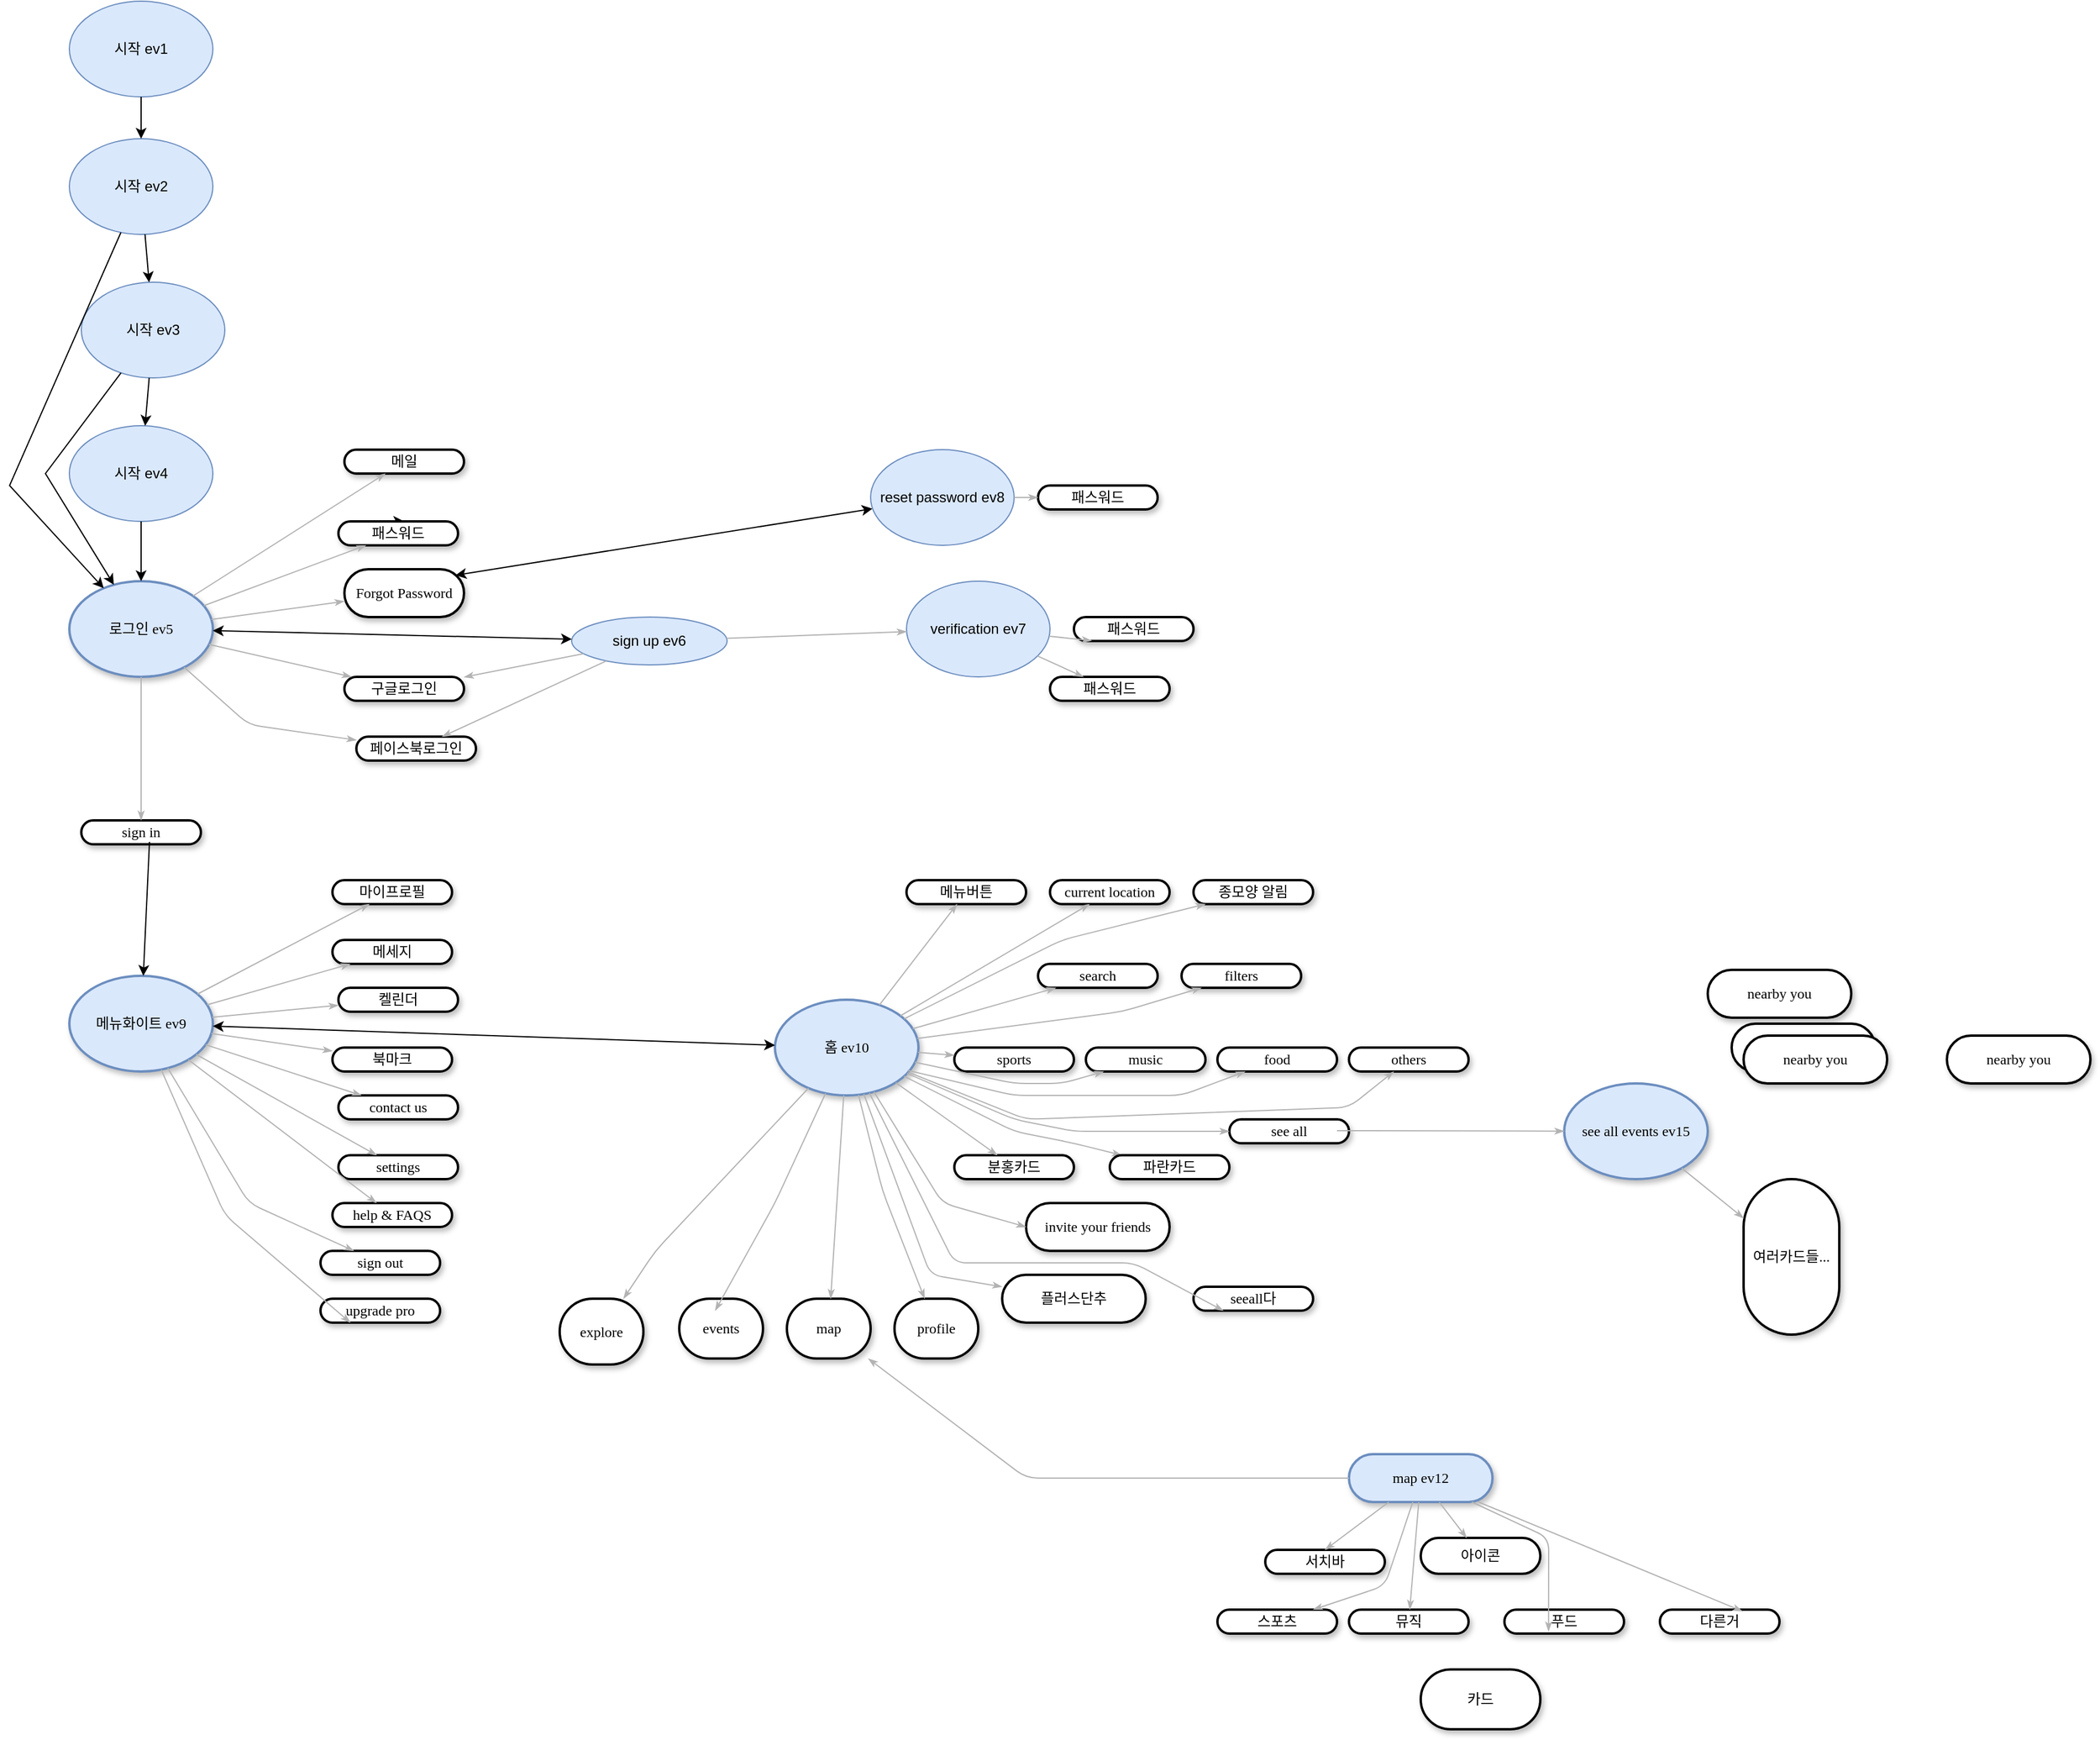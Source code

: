 <mxfile version="24.7.2" type="github">
  <diagram name="Page-1" id="ad52d381-51e7-2e0d-a935-2d0ddd2fd229">
    <mxGraphModel dx="1501" dy="1685" grid="1" gridSize="10" guides="1" tooltips="1" connect="1" arrows="1" fold="1" page="1" pageScale="1" pageWidth="1100" pageHeight="850" background="none" math="0" shadow="0">
      <root>
        <mxCell id="0" />
        <mxCell id="1" parent="0" />
        <mxCell id="2c924340bb9dbf6c-1" value="메일" style="whiteSpace=wrap;html=1;rounded=1;shadow=1;comic=0;labelBackgroundColor=none;strokeWidth=2;fontFamily=Verdana;fontSize=12;align=center;arcSize=50;" parent="1" vertex="1">
          <mxGeometry x="390" y="-50" width="100" height="20" as="geometry" />
        </mxCell>
        <mxCell id="2c924340bb9dbf6c-2" value="로그인 ev5" style="ellipse;whiteSpace=wrap;html=1;rounded=1;shadow=1;comic=0;labelBackgroundColor=none;strokeWidth=2;fontFamily=Verdana;fontSize=12;align=center;fillColor=#dae8fc;strokeColor=#6c8ebf;" parent="1" vertex="1">
          <mxGeometry x="160" y="60" width="120" height="80" as="geometry" />
        </mxCell>
        <mxCell id="2c924340bb9dbf6c-3" value="메뉴화이트 ev9" style="ellipse;whiteSpace=wrap;html=1;rounded=1;shadow=1;comic=0;labelBackgroundColor=none;strokeWidth=2;fontFamily=Verdana;fontSize=12;align=center;fillColor=#dae8fc;strokeColor=#6c8ebf;" parent="1" vertex="1">
          <mxGeometry x="160" y="390" width="120" height="80" as="geometry" />
        </mxCell>
        <mxCell id="bBWAhA0NGzCzhR4YBMDQ-78" style="edgeStyle=orthogonalEdgeStyle;rounded=0;orthogonalLoop=1;jettySize=auto;html=1;exitX=0.5;exitY=0;exitDx=0;exitDy=0;" parent="1" source="2c924340bb9dbf6c-8" edge="1">
          <mxGeometry relative="1" as="geometry">
            <mxPoint x="440" y="10" as="targetPoint" />
          </mxGeometry>
        </mxCell>
        <mxCell id="2c924340bb9dbf6c-8" value="패스워드" style="whiteSpace=wrap;html=1;rounded=1;shadow=1;comic=0;labelBackgroundColor=none;strokeWidth=2;fontFamily=Verdana;fontSize=12;align=center;arcSize=50;" parent="1" vertex="1">
          <mxGeometry x="385" y="10" width="100" height="20" as="geometry" />
        </mxCell>
        <mxCell id="2c924340bb9dbf6c-10" value="구글로그인" style="whiteSpace=wrap;html=1;rounded=1;shadow=1;comic=0;labelBackgroundColor=none;strokeWidth=2;fontFamily=Verdana;fontSize=12;align=center;arcSize=50;" parent="1" vertex="1">
          <mxGeometry x="390" y="140" width="100" height="20" as="geometry" />
        </mxCell>
        <mxCell id="2c924340bb9dbf6c-11" value="마이프로필" style="whiteSpace=wrap;html=1;rounded=1;shadow=1;comic=0;labelBackgroundColor=none;strokeWidth=2;fontFamily=Verdana;fontSize=12;align=center;arcSize=50;" parent="1" vertex="1">
          <mxGeometry x="380" y="310" width="100" height="20" as="geometry" />
        </mxCell>
        <mxCell id="2c924340bb9dbf6c-14" value="메세지" style="whiteSpace=wrap;html=1;rounded=1;shadow=1;comic=0;labelBackgroundColor=none;strokeWidth=2;fontFamily=Verdana;fontSize=12;align=center;arcSize=50;" parent="1" vertex="1">
          <mxGeometry x="380" y="360" width="100" height="20" as="geometry" />
        </mxCell>
        <mxCell id="2c924340bb9dbf6c-15" value="켈린더" style="whiteSpace=wrap;html=1;rounded=1;shadow=1;comic=0;labelBackgroundColor=none;strokeWidth=2;fontFamily=Verdana;fontSize=12;align=center;arcSize=50;" parent="1" vertex="1">
          <mxGeometry x="385" y="400" width="100" height="20" as="geometry" />
        </mxCell>
        <mxCell id="2c924340bb9dbf6c-16" value="북마크" style="whiteSpace=wrap;html=1;rounded=1;shadow=1;comic=0;labelBackgroundColor=none;strokeWidth=2;fontFamily=Verdana;fontSize=12;align=center;arcSize=50;" parent="1" vertex="1">
          <mxGeometry x="380" y="450" width="100" height="20" as="geometry" />
        </mxCell>
        <mxCell id="2c924340bb9dbf6c-17" value="contact us" style="whiteSpace=wrap;html=1;rounded=1;shadow=1;comic=0;labelBackgroundColor=none;strokeWidth=2;fontFamily=Verdana;fontSize=12;align=center;arcSize=50;" parent="1" vertex="1">
          <mxGeometry x="385" y="490" width="100" height="20" as="geometry" />
        </mxCell>
        <mxCell id="2c924340bb9dbf6c-18" value="settings" style="whiteSpace=wrap;html=1;rounded=1;shadow=1;comic=0;labelBackgroundColor=none;strokeWidth=2;fontFamily=Verdana;fontSize=12;align=center;arcSize=50;" parent="1" vertex="1">
          <mxGeometry x="385" y="540" width="100" height="20" as="geometry" />
        </mxCell>
        <mxCell id="2c924340bb9dbf6c-19" value="help &amp;amp; FAQS" style="whiteSpace=wrap;html=1;rounded=1;shadow=1;comic=0;labelBackgroundColor=none;strokeWidth=2;fontFamily=Verdana;fontSize=12;align=center;arcSize=50;" parent="1" vertex="1">
          <mxGeometry x="380" y="580" width="100" height="20" as="geometry" />
        </mxCell>
        <mxCell id="2c924340bb9dbf6c-27" value="" style="edgeStyle=none;rounded=1;html=1;labelBackgroundColor=none;startArrow=none;startFill=0;startSize=5;endArrow=classicThin;endFill=1;endSize=5;jettySize=auto;orthogonalLoop=1;strokeColor=#B3B3B3;strokeWidth=1;fontFamily=Verdana;fontSize=12" parent="1" source="2c924340bb9dbf6c-2" target="2c924340bb9dbf6c-10" edge="1">
          <mxGeometry relative="1" as="geometry" />
        </mxCell>
        <mxCell id="2c924340bb9dbf6c-28" value="" style="edgeStyle=none;rounded=1;html=1;labelBackgroundColor=none;startArrow=none;startFill=0;startSize=5;endArrow=classicThin;endFill=1;endSize=5;jettySize=auto;orthogonalLoop=1;strokeColor=#B3B3B3;strokeWidth=1;fontFamily=Verdana;fontSize=12" parent="1" source="2c924340bb9dbf6c-2" target="2c924340bb9dbf6c-1" edge="1">
          <mxGeometry relative="1" as="geometry" />
        </mxCell>
        <mxCell id="2c924340bb9dbf6c-29" value="" style="edgeStyle=none;rounded=1;html=1;labelBackgroundColor=none;startArrow=none;startFill=0;startSize=5;endArrow=classicThin;endFill=1;endSize=5;jettySize=auto;orthogonalLoop=1;strokeColor=#B3B3B3;strokeWidth=1;fontFamily=Verdana;fontSize=12" parent="1" source="2c924340bb9dbf6c-2" target="2c924340bb9dbf6c-8" edge="1">
          <mxGeometry relative="1" as="geometry" />
        </mxCell>
        <mxCell id="2c924340bb9dbf6c-40" value="" style="edgeStyle=none;rounded=1;html=1;labelBackgroundColor=none;startArrow=none;startFill=0;startSize=5;endArrow=classicThin;endFill=1;endSize=5;jettySize=auto;orthogonalLoop=1;strokeColor=#B3B3B3;strokeWidth=1;fontFamily=Verdana;fontSize=12" parent="1" source="2c924340bb9dbf6c-3" target="2c924340bb9dbf6c-19" edge="1">
          <mxGeometry relative="1" as="geometry" />
        </mxCell>
        <mxCell id="2c924340bb9dbf6c-41" value="" style="edgeStyle=none;rounded=1;html=1;labelBackgroundColor=none;startArrow=none;startFill=0;startSize=5;endArrow=classicThin;endFill=1;endSize=5;jettySize=auto;orthogonalLoop=1;strokeColor=#B3B3B3;strokeWidth=1;fontFamily=Verdana;fontSize=12" parent="1" source="2c924340bb9dbf6c-3" target="2c924340bb9dbf6c-18" edge="1">
          <mxGeometry relative="1" as="geometry" />
        </mxCell>
        <mxCell id="2c924340bb9dbf6c-42" value="" style="edgeStyle=none;rounded=1;html=1;labelBackgroundColor=none;startArrow=none;startFill=0;startSize=5;endArrow=classicThin;endFill=1;endSize=5;jettySize=auto;orthogonalLoop=1;strokeColor=#B3B3B3;strokeWidth=1;fontFamily=Verdana;fontSize=12" parent="1" source="2c924340bb9dbf6c-3" target="2c924340bb9dbf6c-17" edge="1">
          <mxGeometry relative="1" as="geometry" />
        </mxCell>
        <mxCell id="2c924340bb9dbf6c-43" value="" style="edgeStyle=none;rounded=1;html=1;labelBackgroundColor=none;startArrow=none;startFill=0;startSize=5;endArrow=classicThin;endFill=1;endSize=5;jettySize=auto;orthogonalLoop=1;strokeColor=#B3B3B3;strokeWidth=1;fontFamily=Verdana;fontSize=12" parent="1" source="2c924340bb9dbf6c-3" target="2c924340bb9dbf6c-16" edge="1">
          <mxGeometry relative="1" as="geometry" />
        </mxCell>
        <mxCell id="2c924340bb9dbf6c-44" value="" style="edgeStyle=none;rounded=1;html=1;labelBackgroundColor=none;startArrow=none;startFill=0;startSize=5;endArrow=classicThin;endFill=1;endSize=5;jettySize=auto;orthogonalLoop=1;strokeColor=#B3B3B3;strokeWidth=1;fontFamily=Verdana;fontSize=12" parent="1" source="2c924340bb9dbf6c-3" target="2c924340bb9dbf6c-15" edge="1">
          <mxGeometry relative="1" as="geometry" />
        </mxCell>
        <mxCell id="2c924340bb9dbf6c-45" value="" style="edgeStyle=none;rounded=1;html=1;labelBackgroundColor=none;startArrow=none;startFill=0;startSize=5;endArrow=classicThin;endFill=1;endSize=5;jettySize=auto;orthogonalLoop=1;strokeColor=#B3B3B3;strokeWidth=1;fontFamily=Verdana;fontSize=12" parent="1" source="2c924340bb9dbf6c-3" target="2c924340bb9dbf6c-14" edge="1">
          <mxGeometry relative="1" as="geometry" />
        </mxCell>
        <mxCell id="2c924340bb9dbf6c-46" value="" style="edgeStyle=none;rounded=1;html=1;labelBackgroundColor=none;startArrow=none;startFill=0;startSize=5;endArrow=classicThin;endFill=1;endSize=5;jettySize=auto;orthogonalLoop=1;strokeColor=#B3B3B3;strokeWidth=1;fontFamily=Verdana;fontSize=12" parent="1" source="2c924340bb9dbf6c-3" target="2c924340bb9dbf6c-11" edge="1">
          <mxGeometry x="-0.002" relative="1" as="geometry">
            <mxPoint as="offset" />
          </mxGeometry>
        </mxCell>
        <mxCell id="2c924340bb9dbf6c-55" value="sign in" style="whiteSpace=wrap;html=1;rounded=1;shadow=1;comic=0;labelBackgroundColor=none;strokeWidth=2;fontFamily=Verdana;fontSize=12;align=center;arcSize=50;" parent="1" vertex="1">
          <mxGeometry x="170" y="260" width="100" height="20" as="geometry" />
        </mxCell>
        <mxCell id="2c924340bb9dbf6c-56" value="Forgot Password" style="whiteSpace=wrap;html=1;rounded=1;shadow=1;comic=0;labelBackgroundColor=none;strokeWidth=2;fontFamily=Verdana;fontSize=12;align=center;arcSize=50;" parent="1" vertex="1">
          <mxGeometry x="390" y="50" width="100" height="40" as="geometry" />
        </mxCell>
        <mxCell id="2c924340bb9dbf6c-61" value="" style="edgeStyle=none;rounded=1;html=1;labelBackgroundColor=none;startArrow=none;startFill=0;startSize=5;endArrow=classicThin;endFill=1;endSize=5;jettySize=auto;orthogonalLoop=1;strokeColor=#B3B3B3;strokeWidth=1;fontFamily=Verdana;fontSize=12" parent="1" source="2c924340bb9dbf6c-2" target="2c924340bb9dbf6c-55" edge="1">
          <mxGeometry relative="1" as="geometry" />
        </mxCell>
        <mxCell id="2c924340bb9dbf6c-62" value="" style="edgeStyle=none;rounded=1;html=1;labelBackgroundColor=none;startArrow=none;startFill=0;startSize=5;endArrow=classicThin;endFill=1;endSize=5;jettySize=auto;orthogonalLoop=1;strokeColor=#B3B3B3;strokeWidth=1;fontFamily=Verdana;fontSize=12" parent="1" source="2c924340bb9dbf6c-2" target="2c924340bb9dbf6c-56" edge="1">
          <mxGeometry relative="1" as="geometry" />
        </mxCell>
        <mxCell id="bBWAhA0NGzCzhR4YBMDQ-1" value="시작 ev4" style="ellipse;whiteSpace=wrap;html=1;fillColor=#dae8fc;strokeColor=#6c8ebf;" parent="1" vertex="1">
          <mxGeometry x="160" y="-70" width="120" height="80" as="geometry" />
        </mxCell>
        <mxCell id="bBWAhA0NGzCzhR4YBMDQ-8" value="시작 ev3" style="ellipse;whiteSpace=wrap;html=1;fillColor=#dae8fc;strokeColor=#6c8ebf;" parent="1" vertex="1">
          <mxGeometry x="170" y="-190" width="120" height="80" as="geometry" />
        </mxCell>
        <mxCell id="bBWAhA0NGzCzhR4YBMDQ-12" value="시작 ev2" style="ellipse;whiteSpace=wrap;html=1;fillColor=#dae8fc;strokeColor=#6c8ebf;" parent="1" vertex="1">
          <mxGeometry x="160" y="-310" width="120" height="80" as="geometry" />
        </mxCell>
        <mxCell id="bBWAhA0NGzCzhR4YBMDQ-13" value="시작 ev1" style="ellipse;whiteSpace=wrap;html=1;fillColor=#dae8fc;strokeColor=#6c8ebf;" parent="1" vertex="1">
          <mxGeometry x="160" y="-425" width="120" height="80" as="geometry" />
        </mxCell>
        <mxCell id="bBWAhA0NGzCzhR4YBMDQ-14" value="" style="endArrow=classic;html=1;rounded=0;" parent="1" source="bBWAhA0NGzCzhR4YBMDQ-13" target="bBWAhA0NGzCzhR4YBMDQ-12" edge="1">
          <mxGeometry width="50" height="50" relative="1" as="geometry">
            <mxPoint x="240" y="-450" as="sourcePoint" />
            <mxPoint x="250" y="-370" as="targetPoint" />
            <Array as="points" />
          </mxGeometry>
        </mxCell>
        <mxCell id="bBWAhA0NGzCzhR4YBMDQ-19" value="" style="endArrow=classic;html=1;rounded=0;" parent="1" source="bBWAhA0NGzCzhR4YBMDQ-12" target="bBWAhA0NGzCzhR4YBMDQ-8" edge="1">
          <mxGeometry width="50" height="50" relative="1" as="geometry">
            <mxPoint x="270" y="-350" as="sourcePoint" />
            <mxPoint x="280" y="-280" as="targetPoint" />
          </mxGeometry>
        </mxCell>
        <mxCell id="bBWAhA0NGzCzhR4YBMDQ-21" value="" style="endArrow=classic;html=1;rounded=0;" parent="1" source="bBWAhA0NGzCzhR4YBMDQ-8" target="bBWAhA0NGzCzhR4YBMDQ-1" edge="1">
          <mxGeometry width="50" height="50" relative="1" as="geometry">
            <mxPoint x="290" y="-240" as="sourcePoint" />
            <mxPoint x="280" y="-170" as="targetPoint" />
          </mxGeometry>
        </mxCell>
        <mxCell id="bBWAhA0NGzCzhR4YBMDQ-22" value="" style="endArrow=classic;html=1;rounded=0;" parent="1" source="bBWAhA0NGzCzhR4YBMDQ-1" target="2c924340bb9dbf6c-2" edge="1">
          <mxGeometry width="50" height="50" relative="1" as="geometry">
            <mxPoint x="270" y="-20" as="sourcePoint" />
            <mxPoint x="300" y="40" as="targetPoint" />
          </mxGeometry>
        </mxCell>
        <mxCell id="bBWAhA0NGzCzhR4YBMDQ-25" value="" style="endArrow=classic;html=1;rounded=0;" parent="1" source="bBWAhA0NGzCzhR4YBMDQ-8" target="2c924340bb9dbf6c-2" edge="1">
          <mxGeometry width="50" height="50" relative="1" as="geometry">
            <mxPoint x="205" y="-140" as="sourcePoint" />
            <mxPoint x="215" y="-90" as="targetPoint" />
            <Array as="points">
              <mxPoint x="140" y="-30" />
            </Array>
          </mxGeometry>
        </mxCell>
        <mxCell id="bBWAhA0NGzCzhR4YBMDQ-26" value="" style="endArrow=classic;html=1;rounded=0;" parent="1" source="bBWAhA0NGzCzhR4YBMDQ-12" target="2c924340bb9dbf6c-2" edge="1">
          <mxGeometry width="50" height="50" relative="1" as="geometry">
            <mxPoint x="190" y="-240" as="sourcePoint" />
            <mxPoint x="210" y="-150" as="targetPoint" />
            <Array as="points">
              <mxPoint x="110" y="-20" />
            </Array>
          </mxGeometry>
        </mxCell>
        <mxCell id="bBWAhA0NGzCzhR4YBMDQ-35" value="sign up ev6" style="ellipse;whiteSpace=wrap;html=1;fillColor=#dae8fc;strokeColor=#6c8ebf;" parent="1" vertex="1">
          <mxGeometry x="580" y="90" width="130" height="40" as="geometry" />
        </mxCell>
        <mxCell id="bBWAhA0NGzCzhR4YBMDQ-42" value="페이스북로그인" style="whiteSpace=wrap;html=1;rounded=1;shadow=1;comic=0;labelBackgroundColor=none;strokeWidth=2;fontFamily=Verdana;fontSize=12;align=center;arcSize=50;" parent="1" vertex="1">
          <mxGeometry x="400" y="190" width="100" height="20" as="geometry" />
        </mxCell>
        <mxCell id="bBWAhA0NGzCzhR4YBMDQ-48" value="" style="edgeStyle=none;rounded=1;html=1;labelBackgroundColor=none;startArrow=none;startFill=0;startSize=5;endArrow=classicThin;endFill=1;endSize=5;jettySize=auto;orthogonalLoop=1;strokeColor=#B3B3B3;strokeWidth=1;fontFamily=Verdana;fontSize=12" parent="1" source="2c924340bb9dbf6c-2" target="bBWAhA0NGzCzhR4YBMDQ-42" edge="1">
          <mxGeometry relative="1" as="geometry">
            <mxPoint x="240" y="170" as="sourcePoint" />
            <mxPoint x="318" y="230" as="targetPoint" />
            <Array as="points">
              <mxPoint x="310" y="180" />
            </Array>
          </mxGeometry>
        </mxCell>
        <mxCell id="bBWAhA0NGzCzhR4YBMDQ-53" value="" style="edgeStyle=none;rounded=1;html=1;labelBackgroundColor=none;startArrow=none;startFill=0;startSize=5;endArrow=classicThin;endFill=1;endSize=5;jettySize=auto;orthogonalLoop=1;strokeColor=#B3B3B3;strokeWidth=1;fontFamily=Verdana;fontSize=12" parent="1" source="bBWAhA0NGzCzhR4YBMDQ-35" target="bBWAhA0NGzCzhR4YBMDQ-42" edge="1">
          <mxGeometry relative="1" as="geometry">
            <mxPoint x="680" y="250" as="sourcePoint" />
            <mxPoint x="843" y="139" as="targetPoint" />
          </mxGeometry>
        </mxCell>
        <mxCell id="bBWAhA0NGzCzhR4YBMDQ-54" value="" style="edgeStyle=none;rounded=1;html=1;labelBackgroundColor=none;startArrow=none;startFill=0;startSize=5;endArrow=classicThin;endFill=1;endSize=5;jettySize=auto;orthogonalLoop=1;strokeColor=#B3B3B3;strokeWidth=1;fontFamily=Verdana;fontSize=12" parent="1" source="bBWAhA0NGzCzhR4YBMDQ-35" target="2c924340bb9dbf6c-10" edge="1">
          <mxGeometry relative="1" as="geometry">
            <mxPoint x="550" y="251" as="sourcePoint" />
            <mxPoint x="713" y="140" as="targetPoint" />
          </mxGeometry>
        </mxCell>
        <mxCell id="bBWAhA0NGzCzhR4YBMDQ-55" value="" style="endArrow=classic;startArrow=classic;html=1;rounded=0;" parent="1" source="2c924340bb9dbf6c-2" target="bBWAhA0NGzCzhR4YBMDQ-35" edge="1">
          <mxGeometry width="50" height="50" relative="1" as="geometry">
            <mxPoint x="485" y="100" as="sourcePoint" />
            <mxPoint x="535" y="50" as="targetPoint" />
          </mxGeometry>
        </mxCell>
        <mxCell id="bBWAhA0NGzCzhR4YBMDQ-56" value="verification ev7" style="ellipse;whiteSpace=wrap;html=1;fillColor=#dae8fc;strokeColor=#6c8ebf;" parent="1" vertex="1">
          <mxGeometry x="860" y="60" width="120" height="80" as="geometry" />
        </mxCell>
        <mxCell id="bBWAhA0NGzCzhR4YBMDQ-57" value="" style="edgeStyle=none;rounded=1;html=1;labelBackgroundColor=none;startArrow=none;startFill=0;startSize=5;endArrow=classicThin;endFill=1;endSize=5;jettySize=auto;orthogonalLoop=1;strokeColor=#B3B3B3;strokeWidth=1;fontFamily=Verdana;fontSize=12" parent="1" source="bBWAhA0NGzCzhR4YBMDQ-35" target="bBWAhA0NGzCzhR4YBMDQ-56" edge="1">
          <mxGeometry relative="1" as="geometry">
            <mxPoint x="720" y="60" as="sourcePoint" />
            <mxPoint x="841" y="75" as="targetPoint" />
          </mxGeometry>
        </mxCell>
        <mxCell id="bBWAhA0NGzCzhR4YBMDQ-58" value="" style="endArrow=classic;startArrow=classic;html=1;rounded=0;exitX=0.93;exitY=0.125;exitDx=0;exitDy=0;exitPerimeter=0;" parent="1" source="2c924340bb9dbf6c-56" target="bBWAhA0NGzCzhR4YBMDQ-59" edge="1">
          <mxGeometry width="50" height="50" relative="1" as="geometry">
            <mxPoint x="590" y="70" as="sourcePoint" />
            <mxPoint x="640" y="20" as="targetPoint" />
          </mxGeometry>
        </mxCell>
        <mxCell id="bBWAhA0NGzCzhR4YBMDQ-59" value="reset password ev8" style="ellipse;whiteSpace=wrap;html=1;fillColor=#dae8fc;strokeColor=#6c8ebf;" parent="1" vertex="1">
          <mxGeometry x="830" y="-50" width="120" height="80" as="geometry" />
        </mxCell>
        <mxCell id="bBWAhA0NGzCzhR4YBMDQ-61" value="" style="endArrow=classic;html=1;rounded=0;exitX=0.57;exitY=0.9;exitDx=0;exitDy=0;exitPerimeter=0;" parent="1" source="2c924340bb9dbf6c-55" target="2c924340bb9dbf6c-3" edge="1">
          <mxGeometry width="50" height="50" relative="1" as="geometry">
            <mxPoint x="70" y="345" as="sourcePoint" />
            <mxPoint x="120" y="295" as="targetPoint" />
          </mxGeometry>
        </mxCell>
        <mxCell id="bBWAhA0NGzCzhR4YBMDQ-62" value="홈 ev10" style="ellipse;whiteSpace=wrap;html=1;rounded=1;shadow=1;comic=0;labelBackgroundColor=none;strokeWidth=2;fontFamily=Verdana;fontSize=12;align=center;fillColor=#dae8fc;strokeColor=#6c8ebf;" parent="1" vertex="1">
          <mxGeometry x="750" y="410" width="120" height="80" as="geometry" />
        </mxCell>
        <mxCell id="bBWAhA0NGzCzhR4YBMDQ-63" value="메뉴버튼" style="whiteSpace=wrap;html=1;rounded=1;shadow=1;comic=0;labelBackgroundColor=none;strokeWidth=2;fontFamily=Verdana;fontSize=12;align=center;arcSize=50;" parent="1" vertex="1">
          <mxGeometry x="860" y="310" width="100" height="20" as="geometry" />
        </mxCell>
        <mxCell id="bBWAhA0NGzCzhR4YBMDQ-64" value="current location" style="whiteSpace=wrap;html=1;rounded=1;shadow=1;comic=0;labelBackgroundColor=none;strokeWidth=2;fontFamily=Verdana;fontSize=12;align=center;arcSize=50;" parent="1" vertex="1">
          <mxGeometry x="980" y="310" width="100" height="20" as="geometry" />
        </mxCell>
        <mxCell id="bBWAhA0NGzCzhR4YBMDQ-65" value="종모양 알림" style="whiteSpace=wrap;html=1;rounded=1;shadow=1;comic=0;labelBackgroundColor=none;strokeWidth=2;fontFamily=Verdana;fontSize=12;align=center;arcSize=50;" parent="1" vertex="1">
          <mxGeometry x="1100" y="310" width="100" height="20" as="geometry" />
        </mxCell>
        <mxCell id="bBWAhA0NGzCzhR4YBMDQ-66" value="search" style="whiteSpace=wrap;html=1;rounded=1;shadow=1;comic=0;labelBackgroundColor=none;strokeWidth=2;fontFamily=Verdana;fontSize=12;align=center;arcSize=50;" parent="1" vertex="1">
          <mxGeometry x="970" y="380" width="100" height="20" as="geometry" />
        </mxCell>
        <mxCell id="bBWAhA0NGzCzhR4YBMDQ-67" value="filters" style="whiteSpace=wrap;html=1;rounded=1;shadow=1;comic=0;labelBackgroundColor=none;strokeWidth=2;fontFamily=Verdana;fontSize=12;align=center;arcSize=50;" parent="1" vertex="1">
          <mxGeometry x="1090" y="380" width="100" height="20" as="geometry" />
        </mxCell>
        <mxCell id="bBWAhA0NGzCzhR4YBMDQ-68" value="sports" style="whiteSpace=wrap;html=1;rounded=1;shadow=1;comic=0;labelBackgroundColor=none;strokeWidth=2;fontFamily=Verdana;fontSize=12;align=center;arcSize=50;" parent="1" vertex="1">
          <mxGeometry x="900" y="450" width="100" height="20" as="geometry" />
        </mxCell>
        <mxCell id="bBWAhA0NGzCzhR4YBMDQ-69" value="분홍카드" style="whiteSpace=wrap;html=1;rounded=1;shadow=1;comic=0;labelBackgroundColor=none;strokeWidth=2;fontFamily=Verdana;fontSize=12;align=center;arcSize=50;" parent="1" vertex="1">
          <mxGeometry x="900" y="540" width="100" height="20" as="geometry" />
        </mxCell>
        <mxCell id="bBWAhA0NGzCzhR4YBMDQ-70" value="" style="edgeStyle=none;rounded=1;html=1;labelBackgroundColor=none;startArrow=none;startFill=0;startSize=5;endArrow=classicThin;endFill=1;endSize=5;jettySize=auto;orthogonalLoop=1;strokeColor=#B3B3B3;strokeWidth=1;fontFamily=Verdana;fontSize=12" parent="1" source="bBWAhA0NGzCzhR4YBMDQ-62" target="bBWAhA0NGzCzhR4YBMDQ-69" edge="1">
          <mxGeometry relative="1" as="geometry" />
        </mxCell>
        <mxCell id="bBWAhA0NGzCzhR4YBMDQ-71" value="" style="edgeStyle=none;rounded=1;html=1;labelBackgroundColor=none;startArrow=none;startFill=0;startSize=5;endArrow=classicThin;endFill=1;endSize=5;jettySize=auto;orthogonalLoop=1;strokeColor=#B3B3B3;strokeWidth=1;fontFamily=Verdana;fontSize=12" parent="1" source="bBWAhA0NGzCzhR4YBMDQ-62" target="bBWAhA0NGzCzhR4YBMDQ-68" edge="1">
          <mxGeometry relative="1" as="geometry" />
        </mxCell>
        <mxCell id="bBWAhA0NGzCzhR4YBMDQ-72" value="" style="edgeStyle=none;rounded=1;html=1;labelBackgroundColor=none;startArrow=none;startFill=0;startSize=5;endArrow=classicThin;endFill=1;endSize=5;jettySize=auto;orthogonalLoop=1;strokeColor=#B3B3B3;strokeWidth=1;fontFamily=Verdana;fontSize=12" parent="1" source="bBWAhA0NGzCzhR4YBMDQ-62" target="bBWAhA0NGzCzhR4YBMDQ-67" edge="1">
          <mxGeometry relative="1" as="geometry">
            <Array as="points">
              <mxPoint x="1040" y="420" />
            </Array>
          </mxGeometry>
        </mxCell>
        <mxCell id="bBWAhA0NGzCzhR4YBMDQ-73" value="" style="edgeStyle=none;rounded=1;html=1;labelBackgroundColor=none;startArrow=none;startFill=0;startSize=5;endArrow=classicThin;endFill=1;endSize=5;jettySize=auto;orthogonalLoop=1;strokeColor=#B3B3B3;strokeWidth=1;fontFamily=Verdana;fontSize=12" parent="1" source="bBWAhA0NGzCzhR4YBMDQ-62" target="bBWAhA0NGzCzhR4YBMDQ-66" edge="1">
          <mxGeometry relative="1" as="geometry" />
        </mxCell>
        <mxCell id="bBWAhA0NGzCzhR4YBMDQ-74" value="" style="edgeStyle=none;rounded=1;html=1;labelBackgroundColor=none;startArrow=none;startFill=0;startSize=5;endArrow=classicThin;endFill=1;endSize=5;jettySize=auto;orthogonalLoop=1;strokeColor=#B3B3B3;strokeWidth=1;fontFamily=Verdana;fontSize=12" parent="1" source="bBWAhA0NGzCzhR4YBMDQ-62" target="bBWAhA0NGzCzhR4YBMDQ-65" edge="1">
          <mxGeometry relative="1" as="geometry">
            <Array as="points">
              <mxPoint x="990" y="360" />
            </Array>
          </mxGeometry>
        </mxCell>
        <mxCell id="bBWAhA0NGzCzhR4YBMDQ-75" value="" style="edgeStyle=none;rounded=1;html=1;labelBackgroundColor=none;startArrow=none;startFill=0;startSize=5;endArrow=classicThin;endFill=1;endSize=5;jettySize=auto;orthogonalLoop=1;strokeColor=#B3B3B3;strokeWidth=1;fontFamily=Verdana;fontSize=12" parent="1" source="bBWAhA0NGzCzhR4YBMDQ-62" target="bBWAhA0NGzCzhR4YBMDQ-64" edge="1">
          <mxGeometry relative="1" as="geometry" />
        </mxCell>
        <mxCell id="bBWAhA0NGzCzhR4YBMDQ-76" value="" style="edgeStyle=none;rounded=1;html=1;labelBackgroundColor=none;startArrow=none;startFill=0;startSize=5;endArrow=classicThin;endFill=1;endSize=5;jettySize=auto;orthogonalLoop=1;strokeColor=#B3B3B3;strokeWidth=1;fontFamily=Verdana;fontSize=12" parent="1" source="bBWAhA0NGzCzhR4YBMDQ-62" target="bBWAhA0NGzCzhR4YBMDQ-63" edge="1">
          <mxGeometry relative="1" as="geometry" />
        </mxCell>
        <mxCell id="bBWAhA0NGzCzhR4YBMDQ-77" value="" style="endArrow=classic;startArrow=classic;html=1;rounded=0;" parent="1" source="bBWAhA0NGzCzhR4YBMDQ-62" target="2c924340bb9dbf6c-3" edge="1">
          <mxGeometry width="50" height="50" relative="1" as="geometry">
            <mxPoint x="580" y="439.5" as="sourcePoint" />
            <mxPoint x="480" y="439.5" as="targetPoint" />
          </mxGeometry>
        </mxCell>
        <mxCell id="bBWAhA0NGzCzhR4YBMDQ-81" value="sign out" style="whiteSpace=wrap;html=1;rounded=1;shadow=1;comic=0;labelBackgroundColor=none;strokeWidth=2;fontFamily=Verdana;fontSize=12;align=center;arcSize=50;" parent="1" vertex="1">
          <mxGeometry x="370" y="620" width="100" height="20" as="geometry" />
        </mxCell>
        <mxCell id="bBWAhA0NGzCzhR4YBMDQ-82" value="upgrade pro" style="whiteSpace=wrap;html=1;rounded=1;shadow=1;comic=0;labelBackgroundColor=none;strokeWidth=2;fontFamily=Verdana;fontSize=12;align=center;arcSize=50;" parent="1" vertex="1">
          <mxGeometry x="370" y="660" width="100" height="20" as="geometry" />
        </mxCell>
        <mxCell id="bBWAhA0NGzCzhR4YBMDQ-83" value="" style="edgeStyle=none;rounded=1;html=1;labelBackgroundColor=none;startArrow=none;startFill=0;startSize=5;endArrow=classicThin;endFill=1;endSize=5;jettySize=auto;orthogonalLoop=1;strokeColor=#B3B3B3;strokeWidth=1;fontFamily=Verdana;fontSize=12" parent="1" source="2c924340bb9dbf6c-3" target="bBWAhA0NGzCzhR4YBMDQ-81" edge="1">
          <mxGeometry relative="1" as="geometry">
            <mxPoint x="200" y="500" as="sourcePoint" />
            <mxPoint x="358" y="620" as="targetPoint" />
            <Array as="points">
              <mxPoint x="310" y="580" />
            </Array>
          </mxGeometry>
        </mxCell>
        <mxCell id="bBWAhA0NGzCzhR4YBMDQ-84" value="" style="edgeStyle=none;rounded=1;html=1;labelBackgroundColor=none;startArrow=none;startFill=0;startSize=5;endArrow=classicThin;endFill=1;endSize=5;jettySize=auto;orthogonalLoop=1;strokeColor=#B3B3B3;strokeWidth=1;fontFamily=Verdana;fontSize=12;entryX=0.25;entryY=1;entryDx=0;entryDy=0;" parent="1" source="2c924340bb9dbf6c-3" target="bBWAhA0NGzCzhR4YBMDQ-82" edge="1">
          <mxGeometry relative="1" as="geometry">
            <mxPoint x="170" y="550" as="sourcePoint" />
            <mxPoint x="328" y="670" as="targetPoint" />
            <Array as="points">
              <mxPoint x="290" y="590" />
            </Array>
          </mxGeometry>
        </mxCell>
        <mxCell id="bBWAhA0NGzCzhR4YBMDQ-88" value="food" style="whiteSpace=wrap;html=1;rounded=1;shadow=1;comic=0;labelBackgroundColor=none;strokeWidth=2;fontFamily=Verdana;fontSize=12;align=center;arcSize=50;" parent="1" vertex="1">
          <mxGeometry x="1120" y="450" width="100" height="20" as="geometry" />
        </mxCell>
        <mxCell id="bBWAhA0NGzCzhR4YBMDQ-89" value="music" style="whiteSpace=wrap;html=1;rounded=1;shadow=1;comic=0;labelBackgroundColor=none;strokeWidth=2;fontFamily=Verdana;fontSize=12;align=center;arcSize=50;" parent="1" vertex="1">
          <mxGeometry x="1010" y="450" width="100" height="20" as="geometry" />
        </mxCell>
        <mxCell id="bBWAhA0NGzCzhR4YBMDQ-90" value="others" style="whiteSpace=wrap;html=1;rounded=1;shadow=1;comic=0;labelBackgroundColor=none;strokeWidth=2;fontFamily=Verdana;fontSize=12;align=center;arcSize=50;" parent="1" vertex="1">
          <mxGeometry x="1230" y="450" width="100" height="20" as="geometry" />
        </mxCell>
        <mxCell id="bBWAhA0NGzCzhR4YBMDQ-91" value="" style="edgeStyle=none;rounded=1;html=1;labelBackgroundColor=none;startArrow=none;startFill=0;startSize=5;endArrow=classicThin;endFill=1;endSize=5;jettySize=auto;orthogonalLoop=1;strokeColor=#B3B3B3;strokeWidth=1;fontFamily=Verdana;fontSize=12" parent="1" source="bBWAhA0NGzCzhR4YBMDQ-62" target="bBWAhA0NGzCzhR4YBMDQ-90" edge="1">
          <mxGeometry x="0.141" y="-52" relative="1" as="geometry">
            <mxPoint x="810" y="508" as="sourcePoint" />
            <mxPoint x="927" y="672" as="targetPoint" />
            <Array as="points">
              <mxPoint x="960" y="510" />
              <mxPoint x="1230" y="500" />
            </Array>
            <mxPoint as="offset" />
          </mxGeometry>
        </mxCell>
        <mxCell id="bBWAhA0NGzCzhR4YBMDQ-93" value="" style="edgeStyle=none;rounded=1;html=1;labelBackgroundColor=none;startArrow=none;startFill=0;startSize=5;endArrow=classicThin;endFill=1;endSize=5;jettySize=auto;orthogonalLoop=1;strokeColor=#B3B3B3;strokeWidth=1;fontFamily=Verdana;fontSize=12;exitX=0.925;exitY=0.738;exitDx=0;exitDy=0;exitPerimeter=0;" parent="1" source="bBWAhA0NGzCzhR4YBMDQ-62" target="bBWAhA0NGzCzhR4YBMDQ-88" edge="1">
          <mxGeometry relative="1" as="geometry">
            <mxPoint x="953" y="490" as="sourcePoint" />
            <mxPoint x="1070" y="654" as="targetPoint" />
            <Array as="points">
              <mxPoint x="950" y="490" />
              <mxPoint x="1090" y="490" />
            </Array>
          </mxGeometry>
        </mxCell>
        <mxCell id="bBWAhA0NGzCzhR4YBMDQ-95" value="" style="edgeStyle=none;rounded=1;html=1;labelBackgroundColor=none;startArrow=none;startFill=0;startSize=5;endArrow=classicThin;endFill=1;endSize=5;jettySize=auto;orthogonalLoop=1;strokeColor=#B3B3B3;strokeWidth=1;fontFamily=Verdana;fontSize=12" parent="1" source="bBWAhA0NGzCzhR4YBMDQ-62" target="bBWAhA0NGzCzhR4YBMDQ-89" edge="1">
          <mxGeometry x="-0.091" y="1" relative="1" as="geometry">
            <mxPoint x="910" y="486" as="sourcePoint" />
            <mxPoint x="1060" y="540" as="targetPoint" />
            <Array as="points">
              <mxPoint x="950" y="480" />
              <mxPoint x="990" y="480" />
            </Array>
            <mxPoint as="offset" />
          </mxGeometry>
        </mxCell>
        <mxCell id="bBWAhA0NGzCzhR4YBMDQ-96" value="invite your friends" style="whiteSpace=wrap;html=1;rounded=1;shadow=1;comic=0;labelBackgroundColor=none;strokeWidth=2;fontFamily=Verdana;fontSize=12;align=center;arcSize=50;" parent="1" vertex="1">
          <mxGeometry x="960" y="580" width="120" height="40" as="geometry" />
        </mxCell>
        <mxCell id="bBWAhA0NGzCzhR4YBMDQ-97" value="" style="edgeStyle=none;rounded=1;html=1;labelBackgroundColor=none;startArrow=none;startFill=0;startSize=5;endArrow=classicThin;endFill=1;endSize=5;jettySize=auto;orthogonalLoop=1;strokeColor=#B3B3B3;strokeWidth=1;fontFamily=Verdana;fontSize=12" parent="1" source="bBWAhA0NGzCzhR4YBMDQ-62" target="bBWAhA0NGzCzhR4YBMDQ-98" edge="1">
          <mxGeometry relative="1" as="geometry">
            <mxPoint x="800" y="540" as="sourcePoint" />
            <mxPoint x="920" y="597" as="targetPoint" />
            <Array as="points">
              <mxPoint x="950" y="520" />
              <mxPoint x="1000" y="530" />
            </Array>
          </mxGeometry>
        </mxCell>
        <mxCell id="bBWAhA0NGzCzhR4YBMDQ-98" value="파란카드" style="whiteSpace=wrap;html=1;rounded=1;shadow=1;comic=0;labelBackgroundColor=none;strokeWidth=2;fontFamily=Verdana;fontSize=12;align=center;arcSize=50;" parent="1" vertex="1">
          <mxGeometry x="1030" y="540" width="100" height="20" as="geometry" />
        </mxCell>
        <mxCell id="bBWAhA0NGzCzhR4YBMDQ-101" value="see all" style="whiteSpace=wrap;html=1;rounded=1;shadow=1;comic=0;labelBackgroundColor=none;strokeWidth=2;fontFamily=Verdana;fontSize=12;align=center;arcSize=50;" parent="1" vertex="1">
          <mxGeometry x="1130" y="510" width="100" height="20" as="geometry" />
        </mxCell>
        <mxCell id="bBWAhA0NGzCzhR4YBMDQ-102" value="" style="edgeStyle=none;rounded=1;html=1;labelBackgroundColor=none;startArrow=none;startFill=0;startSize=5;endArrow=classicThin;endFill=1;endSize=5;jettySize=auto;orthogonalLoop=1;strokeColor=#B3B3B3;strokeWidth=1;fontFamily=Verdana;fontSize=12" parent="1" source="bBWAhA0NGzCzhR4YBMDQ-62" target="bBWAhA0NGzCzhR4YBMDQ-101" edge="1">
          <mxGeometry relative="1" as="geometry">
            <mxPoint x="960" y="584" as="sourcePoint" />
            <mxPoint x="1142" y="650" as="targetPoint" />
            <Array as="points">
              <mxPoint x="950" y="510" />
              <mxPoint x="1000" y="520" />
            </Array>
          </mxGeometry>
        </mxCell>
        <mxCell id="bBWAhA0NGzCzhR4YBMDQ-103" value="" style="edgeStyle=none;rounded=1;html=1;labelBackgroundColor=none;startArrow=none;startFill=0;startSize=5;endArrow=classicThin;endFill=1;endSize=5;jettySize=auto;orthogonalLoop=1;strokeColor=#B3B3B3;strokeWidth=1;fontFamily=Verdana;fontSize=12;entryX=0;entryY=0.5;entryDx=0;entryDy=0;" parent="1" source="bBWAhA0NGzCzhR4YBMDQ-62" target="bBWAhA0NGzCzhR4YBMDQ-96" edge="1">
          <mxGeometry relative="1" as="geometry">
            <mxPoint x="820" y="539" as="sourcePoint" />
            <mxPoint x="985" y="580" as="targetPoint" />
            <Array as="points">
              <mxPoint x="890" y="580" />
            </Array>
          </mxGeometry>
        </mxCell>
        <mxCell id="bBWAhA0NGzCzhR4YBMDQ-104" value="seeall다" style="whiteSpace=wrap;html=1;rounded=1;shadow=1;comic=0;labelBackgroundColor=none;strokeWidth=2;fontFamily=Verdana;fontSize=12;align=center;arcSize=50;" parent="1" vertex="1">
          <mxGeometry x="1100" y="650" width="100" height="20" as="geometry" />
        </mxCell>
        <mxCell id="bBWAhA0NGzCzhR4YBMDQ-105" value="플러스단추" style="whiteSpace=wrap;html=1;rounded=1;shadow=1;comic=0;labelBackgroundColor=none;strokeWidth=2;fontFamily=Verdana;fontSize=12;align=center;arcSize=50;" parent="1" vertex="1">
          <mxGeometry x="940" y="640" width="120" height="40" as="geometry" />
        </mxCell>
        <mxCell id="bBWAhA0NGzCzhR4YBMDQ-106" value="" style="edgeStyle=none;rounded=1;html=1;labelBackgroundColor=none;startArrow=none;startFill=0;startSize=5;endArrow=classicThin;endFill=1;endSize=5;jettySize=auto;orthogonalLoop=1;strokeColor=#B3B3B3;strokeWidth=1;fontFamily=Verdana;fontSize=12;entryX=0.25;entryY=1;entryDx=0;entryDy=0;" parent="1" source="bBWAhA0NGzCzhR4YBMDQ-62" target="bBWAhA0NGzCzhR4YBMDQ-104" edge="1">
          <mxGeometry relative="1" as="geometry">
            <mxPoint x="830" y="527" as="sourcePoint" />
            <mxPoint x="957" y="640" as="targetPoint" />
            <Array as="points">
              <mxPoint x="900" y="630" />
              <mxPoint x="1050" y="630" />
            </Array>
          </mxGeometry>
        </mxCell>
        <mxCell id="bBWAhA0NGzCzhR4YBMDQ-107" value="" style="edgeStyle=none;rounded=1;html=1;labelBackgroundColor=none;startArrow=none;startFill=0;startSize=5;endArrow=classicThin;endFill=1;endSize=5;jettySize=auto;orthogonalLoop=1;strokeColor=#B3B3B3;strokeWidth=1;fontFamily=Verdana;fontSize=12;" parent="1" source="bBWAhA0NGzCzhR4YBMDQ-62" target="bBWAhA0NGzCzhR4YBMDQ-105" edge="1">
          <mxGeometry relative="1" as="geometry">
            <mxPoint x="684" y="510" as="sourcePoint" />
            <mxPoint x="1010" y="662" as="targetPoint" />
            <Array as="points">
              <mxPoint x="880" y="640" />
            </Array>
          </mxGeometry>
        </mxCell>
        <mxCell id="bBWAhA0NGzCzhR4YBMDQ-112" value="events" style="whiteSpace=wrap;html=1;rounded=1;shadow=1;comic=0;labelBackgroundColor=none;strokeWidth=2;fontFamily=Verdana;fontSize=12;align=center;arcSize=50;" parent="1" vertex="1">
          <mxGeometry x="670" y="660" width="70" height="50" as="geometry" />
        </mxCell>
        <mxCell id="bBWAhA0NGzCzhR4YBMDQ-113" value="map" style="whiteSpace=wrap;html=1;rounded=1;shadow=1;comic=0;labelBackgroundColor=none;strokeWidth=2;fontFamily=Verdana;fontSize=12;align=center;arcSize=50;" parent="1" vertex="1">
          <mxGeometry x="760" y="660" width="70" height="50" as="geometry" />
        </mxCell>
        <mxCell id="bBWAhA0NGzCzhR4YBMDQ-114" value="profile" style="whiteSpace=wrap;html=1;rounded=1;shadow=1;comic=0;labelBackgroundColor=none;strokeWidth=2;fontFamily=Verdana;fontSize=12;align=center;arcSize=50;" parent="1" vertex="1">
          <mxGeometry x="850" y="660" width="70" height="50" as="geometry" />
        </mxCell>
        <mxCell id="bBWAhA0NGzCzhR4YBMDQ-115" value="explore" style="whiteSpace=wrap;html=1;rounded=1;shadow=1;comic=0;labelBackgroundColor=none;strokeWidth=2;fontFamily=Verdana;fontSize=12;align=center;arcSize=50;" parent="1" vertex="1">
          <mxGeometry x="570" y="660" width="70" height="55" as="geometry" />
        </mxCell>
        <mxCell id="bBWAhA0NGzCzhR4YBMDQ-117" value="" style="edgeStyle=none;rounded=1;html=1;labelBackgroundColor=none;startArrow=none;startFill=0;startSize=5;endArrow=classicThin;endFill=1;endSize=5;jettySize=auto;orthogonalLoop=1;strokeColor=#B3B3B3;strokeWidth=1;fontFamily=Verdana;fontSize=12;" parent="1" source="bBWAhA0NGzCzhR4YBMDQ-62" target="bBWAhA0NGzCzhR4YBMDQ-115" edge="1">
          <mxGeometry relative="1" as="geometry">
            <mxPoint x="580" y="469" as="sourcePoint" />
            <mxPoint x="716" y="631" as="targetPoint" />
            <Array as="points">
              <mxPoint x="650" y="620" />
            </Array>
          </mxGeometry>
        </mxCell>
        <mxCell id="bBWAhA0NGzCzhR4YBMDQ-118" value="" style="edgeStyle=none;rounded=1;html=1;labelBackgroundColor=none;startArrow=none;startFill=0;startSize=5;endArrow=classicThin;endFill=1;endSize=5;jettySize=auto;orthogonalLoop=1;strokeColor=#B3B3B3;strokeWidth=1;fontFamily=Verdana;fontSize=12;entryX=0.429;entryY=0.2;entryDx=0;entryDy=0;entryPerimeter=0;" parent="1" source="bBWAhA0NGzCzhR4YBMDQ-62" target="bBWAhA0NGzCzhR4YBMDQ-112" edge="1">
          <mxGeometry relative="1" as="geometry">
            <mxPoint x="786" y="493" as="sourcePoint" />
            <mxPoint x="628" y="670" as="targetPoint" />
            <Array as="points">
              <mxPoint x="750" y="580" />
            </Array>
          </mxGeometry>
        </mxCell>
        <mxCell id="bBWAhA0NGzCzhR4YBMDQ-119" value="" style="edgeStyle=none;rounded=1;html=1;labelBackgroundColor=none;startArrow=none;startFill=0;startSize=5;endArrow=classicThin;endFill=1;endSize=5;jettySize=auto;orthogonalLoop=1;strokeColor=#B3B3B3;strokeWidth=1;fontFamily=Verdana;fontSize=12;" parent="1" source="bBWAhA0NGzCzhR4YBMDQ-62" target="bBWAhA0NGzCzhR4YBMDQ-113" edge="1">
          <mxGeometry relative="1" as="geometry">
            <mxPoint x="810" y="503" as="sourcePoint" />
            <mxPoint x="638" y="680" as="targetPoint" />
            <Array as="points" />
          </mxGeometry>
        </mxCell>
        <mxCell id="bBWAhA0NGzCzhR4YBMDQ-120" value="" style="edgeStyle=none;rounded=1;html=1;labelBackgroundColor=none;startArrow=none;startFill=0;startSize=5;endArrow=classicThin;endFill=1;endSize=5;jettySize=auto;orthogonalLoop=1;strokeColor=#B3B3B3;strokeWidth=1;fontFamily=Verdana;fontSize=12;" parent="1" source="bBWAhA0NGzCzhR4YBMDQ-62" target="bBWAhA0NGzCzhR4YBMDQ-114" edge="1">
          <mxGeometry relative="1" as="geometry">
            <mxPoint x="818" y="511.5" as="sourcePoint" />
            <mxPoint x="660" y="688.5" as="targetPoint" />
            <Array as="points">
              <mxPoint x="840" y="570" />
            </Array>
          </mxGeometry>
        </mxCell>
        <mxCell id="bBWAhA0NGzCzhR4YBMDQ-122" value="map ev12" style="whiteSpace=wrap;html=1;rounded=1;shadow=1;comic=0;labelBackgroundColor=none;strokeWidth=2;fontFamily=Verdana;fontSize=12;align=center;arcSize=50;fillColor=#dae8fc;strokeColor=#6c8ebf;" parent="1" vertex="1">
          <mxGeometry x="1230" y="790" width="120" height="40" as="geometry" />
        </mxCell>
        <mxCell id="bBWAhA0NGzCzhR4YBMDQ-124" value="see all events ev15" style="ellipse;whiteSpace=wrap;html=1;rounded=1;shadow=1;comic=0;labelBackgroundColor=none;strokeWidth=2;fontFamily=Verdana;fontSize=12;align=center;fillColor=#dae8fc;strokeColor=#6c8ebf;" parent="1" vertex="1">
          <mxGeometry x="1410" y="480" width="120" height="80" as="geometry" />
        </mxCell>
        <mxCell id="bBWAhA0NGzCzhR4YBMDQ-125" value="" style="edgeStyle=none;rounded=1;html=1;labelBackgroundColor=none;startArrow=none;startFill=0;startSize=5;endArrow=classicThin;endFill=1;endSize=5;jettySize=auto;orthogonalLoop=1;strokeColor=#B3B3B3;strokeWidth=1;fontFamily=Verdana;fontSize=12" parent="1" target="bBWAhA0NGzCzhR4YBMDQ-124" edge="1">
          <mxGeometry relative="1" as="geometry">
            <mxPoint x="1220" y="519.5" as="sourcePoint" />
            <mxPoint x="1305" y="580.5" as="targetPoint" />
          </mxGeometry>
        </mxCell>
        <mxCell id="bBWAhA0NGzCzhR4YBMDQ-126" value="여러카드들..." style="whiteSpace=wrap;html=1;rounded=1;shadow=1;comic=0;labelBackgroundColor=none;strokeWidth=2;fontFamily=Verdana;fontSize=12;align=center;arcSize=50;" parent="1" vertex="1">
          <mxGeometry x="1560" y="560" width="80" height="130" as="geometry" />
        </mxCell>
        <mxCell id="bBWAhA0NGzCzhR4YBMDQ-127" value="" style="edgeStyle=none;rounded=1;html=1;labelBackgroundColor=none;startArrow=none;startFill=0;startSize=5;endArrow=classicThin;endFill=1;endSize=5;jettySize=auto;orthogonalLoop=1;strokeColor=#B3B3B3;strokeWidth=1;fontFamily=Verdana;fontSize=12" parent="1" source="bBWAhA0NGzCzhR4YBMDQ-124" target="bBWAhA0NGzCzhR4YBMDQ-126" edge="1">
          <mxGeometry relative="1" as="geometry">
            <mxPoint x="1520" y="589.5" as="sourcePoint" />
            <mxPoint x="1710" y="590" as="targetPoint" />
          </mxGeometry>
        </mxCell>
        <mxCell id="bBWAhA0NGzCzhR4YBMDQ-128" value="nearby you" style="whiteSpace=wrap;html=1;rounded=1;shadow=1;comic=0;labelBackgroundColor=none;strokeWidth=2;fontFamily=Verdana;fontSize=12;align=center;arcSize=50;" parent="1" vertex="1">
          <mxGeometry x="1550" y="430" width="120" height="40" as="geometry" />
        </mxCell>
        <mxCell id="bBWAhA0NGzCzhR4YBMDQ-129" value="nearby you" style="whiteSpace=wrap;html=1;rounded=1;shadow=1;comic=0;labelBackgroundColor=none;strokeWidth=2;fontFamily=Verdana;fontSize=12;align=center;arcSize=50;" parent="1" vertex="1">
          <mxGeometry x="1730" y="440" width="120" height="40" as="geometry" />
        </mxCell>
        <mxCell id="bBWAhA0NGzCzhR4YBMDQ-131" value="" style="edgeStyle=none;rounded=1;html=1;labelBackgroundColor=none;startArrow=none;startFill=0;startSize=5;endArrow=classicThin;endFill=1;endSize=5;jettySize=auto;orthogonalLoop=1;strokeColor=#B3B3B3;strokeWidth=1;fontFamily=Verdana;fontSize=12" parent="1" source="bBWAhA0NGzCzhR4YBMDQ-122" target="bBWAhA0NGzCzhR4YBMDQ-113" edge="1">
          <mxGeometry relative="1" as="geometry">
            <mxPoint x="1140" y="800" as="sourcePoint" />
            <mxPoint x="1160" y="770" as="targetPoint" />
            <Array as="points">
              <mxPoint x="960" y="810" />
            </Array>
          </mxGeometry>
        </mxCell>
        <mxCell id="mJfGGnSdvjDzEAiMxNix-1" value="nearby you" style="whiteSpace=wrap;html=1;rounded=1;shadow=1;comic=0;labelBackgroundColor=none;strokeWidth=2;fontFamily=Verdana;fontSize=12;align=center;arcSize=50;" vertex="1" parent="1">
          <mxGeometry x="1560" y="440" width="120" height="40" as="geometry" />
        </mxCell>
        <mxCell id="mJfGGnSdvjDzEAiMxNix-2" value="nearby you" style="whiteSpace=wrap;html=1;rounded=1;shadow=1;comic=0;labelBackgroundColor=none;strokeWidth=2;fontFamily=Verdana;fontSize=12;align=center;arcSize=50;" vertex="1" parent="1">
          <mxGeometry x="1530" y="385" width="120" height="40" as="geometry" />
        </mxCell>
        <mxCell id="mJfGGnSdvjDzEAiMxNix-4" value="패스워드" style="whiteSpace=wrap;html=1;rounded=1;shadow=1;comic=0;labelBackgroundColor=none;strokeWidth=2;fontFamily=Verdana;fontSize=12;align=center;arcSize=50;" vertex="1" parent="1">
          <mxGeometry x="1000" y="90" width="100" height="20" as="geometry" />
        </mxCell>
        <mxCell id="mJfGGnSdvjDzEAiMxNix-6" value="패스워드" style="whiteSpace=wrap;html=1;rounded=1;shadow=1;comic=0;labelBackgroundColor=none;strokeWidth=2;fontFamily=Verdana;fontSize=12;align=center;arcSize=50;" vertex="1" parent="1">
          <mxGeometry x="980" y="140" width="100" height="20" as="geometry" />
        </mxCell>
        <mxCell id="mJfGGnSdvjDzEAiMxNix-7" value="패스워드" style="whiteSpace=wrap;html=1;rounded=1;shadow=1;comic=0;labelBackgroundColor=none;strokeWidth=2;fontFamily=Verdana;fontSize=12;align=center;arcSize=50;" vertex="1" parent="1">
          <mxGeometry x="970" y="-20" width="100" height="20" as="geometry" />
        </mxCell>
        <mxCell id="mJfGGnSdvjDzEAiMxNix-9" value="&#xa;&lt;span style=&quot;color: rgba(0, 0, 0, 0); font-family: monospace; font-size: 0px; font-style: normal; font-variant-ligatures: normal; font-variant-caps: normal; font-weight: 400; letter-spacing: normal; orphans: 2; text-align: start; text-indent: 0px; text-transform: none; widows: 2; word-spacing: 0px; -webkit-text-stroke-width: 0px; white-space: nowrap; background-color: rgb(251, 251, 251); text-decoration-thickness: initial; text-decoration-style: initial; text-decoration-color: initial; display: inline !important; float: none;&quot;&gt;%3CmxGraphModel%3E%3Croot%3E%3CmxCell%20id%3D%220%22%2F%3E%3CmxCell%20id%3D%221%22%20parent%3D%220%22%2F%3E%3CmxCell%20id%3D%222%22%20value%3D%22%22%20style%3D%22edgeStyle%3Dnone%3Brounded%3D1%3Bhtml%3D1%3BlabelBackgroundColor%3Dnone%3BstartArrow%3Dnone%3BstartFill%3D0%3BstartSize%3D5%3BendArrow%3DclassicThin%3BendFill%3D1%3BendSize%3D5%3BjettySize%3Dauto%3BorthogonalLoop%3D1%3BstrokeColor%3D%23B3B3%3BstrokeWidth%3D1%3BfontFamily%3DVerdana% 3BfontSize%3D12%22%20edge%3D%221%22%20parent%3D%221%22%3E%3CmxGeometry%20relative%3D%221%22%20as%3D%22geometry%22%3E%3CmxPoint%20x%3D%22969%22%20y%3D%22123%22%20as%3D%22sourcePoint%22%2F%3E%3CmxPoint%20x%3D%221008%22%20y%3D%22140%22%20as%3D%22targetPoint%22%2F%3E%3C%2FmxGeometry%3E%3C%2FmxCell%3E%3C%2Froot%3E%3C%2FmxGraphModel%3E" style="edgeStyle=none;rounded=1;html=1;labelBackgroundColor=none;startArrow=none;startFill=0;startSize=5;endArrow=classicThin;endFill=1;endSize=5;jettySize=auto;orthogonalLoop=1;strokeColor=#B3B3B3;strokeWidth=1;fontFamily=Verdana;fontSize=12" edge="1" parent="1" source="bBWAhA0NGzCzhR4YBMDQ-56" target="mJfGGnSdvjDzEAiMxNix-6">
          <mxGeometry relative="1" as="geometry">
            <mxPoint x="900" y="120" as="sourcePoint" />
            <mxPoint x="1019" y="147" as="targetPoint" />
          </mxGeometry>
        </mxCell>
        <mxCell id="mJfGGnSdvjDzEAiMxNix-11" value="" style="edgeStyle=none;rounded=1;html=1;labelBackgroundColor=none;startArrow=none;startFill=0;startSize=5;endArrow=classicThin;endFill=1;endSize=5;jettySize=auto;orthogonalLoop=1;strokeColor=#B3B3B3;strokeWidth=1;fontFamily=Verdana;fontSize=12;entryX=0.148;entryY=0.987;entryDx=0;entryDy=0;entryPerimeter=0;" edge="1" parent="1" source="bBWAhA0NGzCzhR4YBMDQ-56" target="mJfGGnSdvjDzEAiMxNix-4">
          <mxGeometry relative="1" as="geometry">
            <mxPoint x="970.004" y="70.004" as="sourcePoint" />
            <mxPoint x="1030" y="100" as="targetPoint" />
          </mxGeometry>
        </mxCell>
        <mxCell id="mJfGGnSdvjDzEAiMxNix-14" value="&#xa;&lt;span style=&quot;color: rgba(0, 0, 0, 0); font-family: monospace; font-size: 0px; font-style: normal; font-variant-ligatures: normal; font-variant-caps: normal; font-weight: 400; letter-spacing: normal; orphans: 2; text-align: start; text-indent: 0px; text-transform: none; widows: 2; word-spacing: 0px; -webkit-text-stroke-width: 0px; white-space: nowrap; background-color: rgb(251, 251, 251); text-decoration-thickness: initial; text-decoration-style: initial; text-decoration-color: initial; display: inline !important; float: none;&quot;&gt;%3CmxGraphModel%3E%3Croot%3E%3CmxCell%20id%3D%220%22%2F%3E%3CmxCell%20id%3D%221%22%20parent%3D%220%22%2F%3E%3CmxCell%20id%3D%222%22%20value%3D%22%22%20style%3D%22edgeStyle%3Dnone%3Brounded%3D1%3Bhtml%3D1%3BlabelBackgroundColor%3Dnone%3BstartArrow%3Dnone%3BstartFill%3D0%3BstartSize%3D5%3BendArrow%3DclassicThin%3BendFill%3D1%3BendSize%3D5%3BjettySize%3Dauto%3BorthogonalLoop%3D1%3BstrokeColor%3D%23B3B3%3BstrokeWidth%3D1%3BfontFamily%3DVerdana% 3BfontSize%3D12%22%20edge%3D%221%22%20parent%3D%221%22%3E%3CmxGeometry%20relative%3D%221%22%20as%3D%22geometry%22%3E%3CmxPoint%20x%3D%22969%22%20y%3D%22123%22%20as%3D%22sourcePoint%22%2F%3E%3CmxPoint%20x%3D%221008%22%20y%3D%22140%22%20as%3D%22targetPoint%22%2F%3E%3C%2FmxGeometry%3E%3C%2FmxCell%3E%3C%2Froot%3E%3C%2FmxGraphModel%3E" style="edgeStyle=none;rounded=1;html=1;labelBackgroundColor=none;startArrow=none;startFill=0;startSize=5;endArrow=classicThin;endFill=1;endSize=5;jettySize=auto;orthogonalLoop=1;strokeColor=#B3B3B3;strokeWidth=1;fontFamily=Verdana;fontSize=12;" edge="1" parent="1" source="bBWAhA0NGzCzhR4YBMDQ-59" target="mJfGGnSdvjDzEAiMxNix-7">
          <mxGeometry relative="1" as="geometry">
            <mxPoint x="919.997" y="-79.997" as="sourcePoint" />
            <mxPoint x="1019.87" y="44.67" as="targetPoint" />
          </mxGeometry>
        </mxCell>
        <mxCell id="mJfGGnSdvjDzEAiMxNix-19" value="아이콘" style="whiteSpace=wrap;html=1;rounded=1;shadow=1;comic=0;labelBackgroundColor=none;strokeWidth=2;fontFamily=Verdana;fontSize=12;align=center;arcSize=50;" vertex="1" parent="1">
          <mxGeometry x="1290" y="860" width="100" height="30" as="geometry" />
        </mxCell>
        <mxCell id="mJfGGnSdvjDzEAiMxNix-20" value="뮤직" style="whiteSpace=wrap;html=1;rounded=1;shadow=1;comic=0;labelBackgroundColor=none;strokeWidth=2;fontFamily=Verdana;fontSize=12;align=center;arcSize=50;" vertex="1" parent="1">
          <mxGeometry x="1230" y="920" width="100" height="20" as="geometry" />
        </mxCell>
        <mxCell id="mJfGGnSdvjDzEAiMxNix-21" value="서치바" style="whiteSpace=wrap;html=1;rounded=1;shadow=1;comic=0;labelBackgroundColor=none;strokeWidth=2;fontFamily=Verdana;fontSize=12;align=center;arcSize=50;" vertex="1" parent="1">
          <mxGeometry x="1160" y="870" width="100" height="20" as="geometry" />
        </mxCell>
        <mxCell id="mJfGGnSdvjDzEAiMxNix-22" value="스포츠" style="whiteSpace=wrap;html=1;rounded=1;shadow=1;comic=0;labelBackgroundColor=none;strokeWidth=2;fontFamily=Verdana;fontSize=12;align=center;arcSize=50;" vertex="1" parent="1">
          <mxGeometry x="1120" y="920" width="100" height="20" as="geometry" />
        </mxCell>
        <mxCell id="mJfGGnSdvjDzEAiMxNix-23" value="다른거" style="whiteSpace=wrap;html=1;rounded=1;shadow=1;comic=0;labelBackgroundColor=none;strokeWidth=2;fontFamily=Verdana;fontSize=12;align=center;arcSize=50;" vertex="1" parent="1">
          <mxGeometry x="1490" y="920" width="100" height="20" as="geometry" />
        </mxCell>
        <mxCell id="mJfGGnSdvjDzEAiMxNix-24" value="푸드" style="whiteSpace=wrap;html=1;rounded=1;shadow=1;comic=0;labelBackgroundColor=none;strokeWidth=2;fontFamily=Verdana;fontSize=12;align=center;arcSize=50;" vertex="1" parent="1">
          <mxGeometry x="1360" y="920" width="100" height="20" as="geometry" />
        </mxCell>
        <mxCell id="mJfGGnSdvjDzEAiMxNix-28" value="" style="edgeStyle=none;rounded=1;html=1;labelBackgroundColor=none;startArrow=none;startFill=0;startSize=5;endArrow=classicThin;endFill=1;endSize=5;jettySize=auto;orthogonalLoop=1;strokeColor=#B3B3B3;strokeWidth=1;fontFamily=Verdana;fontSize=12" edge="1" parent="1" source="bBWAhA0NGzCzhR4YBMDQ-122" target="mJfGGnSdvjDzEAiMxNix-19">
          <mxGeometry relative="1" as="geometry">
            <mxPoint x="1370" y="808" as="sourcePoint" />
            <mxPoint x="1466" y="850" as="targetPoint" />
          </mxGeometry>
        </mxCell>
        <mxCell id="mJfGGnSdvjDzEAiMxNix-32" value="&#xa;&lt;span style=&quot;color: rgba(0, 0, 0, 0); font-family: monospace; font-size: 0px; font-style: normal; font-variant-ligatures: normal; font-variant-caps: normal; font-weight: 400; letter-spacing: normal; orphans: 2; text-align: start; text-indent: 0px; text-transform: none; widows: 2; word-spacing: 0px; -webkit-text-stroke-width: 0px; white-space: nowrap; background-color: rgb(251, 251, 251); text-decoration-thickness: initial; text-decoration-style: initial; text-decoration-color: initial; display: inline !important; float: none;&quot;&gt;%3CmxGraphModel%3E%3Croot%3E%3CmxCell%20id%3D%220%22%2F%3E%3CmxCell%20id%3D%221%22%20parent%3D%220%22%2F%3E%3CmxCell%20id%3D%222%22%20value%3D%22%22%20style%3D%22edgeStyle%3Dnone%3Brounded%3D1%3Bhtml%3D1%3BlabelBackgroundColor%3Dnone%3BstartArrow%3Dnone%3BstartFill%3D0%3BstartSize%3D5%3BendArrow%3DclassicThin%3BendFill%3D1%3BendSize%3D5%3BjettySize%3Dauto%3BorthogonalLoop%3D1%3BstrokeColor%3D%23B3B3%3BstrokeWidth%3D1%3BfontFamily%3DVerdana% 3BfontSize%3D12%3BentryX%3D0.3BfontSize%3D12%3BentryX%3D0.3BfontSize%3D12%3BfontSize%3BfontX%35%3BentryY%3D0%3BentryDx%3D0%3BentryDy%3D0%3B%22%20edge%3D%221%22%20parent%3D%221%22%3E%3CmxGeometry%20relative%3D%221%22%20as%3D%22geometry%22%3E%3CmxPoint%20x%3D%221263%22%20y%3D%228 30%22%20as%3D%22sourcePoint%22%2F%3E%3CmxPoint%20x%3D%221210%22%20y%3D%22870%22%20as%3D%22targetPoint%22%2F%3E%3C%2FmxGeometry%3E%3C%2FmxCell%3E%3C%2Froot%3E%3C%2FmxGraphModel%3E" style="edgeStyle=none;rounded=1;html=1;labelBackgroundColor=none;startArrow=none;startFill=0;startSize=5;endArrow=classicThin;endFill=1;endSize=5;jettySize=auto;orthogonalLoop=1;strokeColor=#B3B3B3;strokeWidth=1;fontFamily=Verdana;fontSize=12;entryX=0.5;entryY=0;entryDx=0;entryDy=0;" edge="1" parent="1" source="bBWAhA0NGzCzhR4YBMDQ-122" target="mJfGGnSdvjDzEAiMxNix-21">
          <mxGeometry relative="1" as="geometry">
            <mxPoint x="1034" y="840" as="sourcePoint" />
            <mxPoint x="1130" y="882" as="targetPoint" />
          </mxGeometry>
        </mxCell>
        <mxCell id="mJfGGnSdvjDzEAiMxNix-35" value="" style="edgeStyle=none;rounded=1;html=1;labelBackgroundColor=none;startArrow=none;startFill=0;startSize=5;endArrow=classicThin;endFill=1;endSize=5;jettySize=auto;orthogonalLoop=1;strokeColor=#B3B3B3;strokeWidth=1;fontFamily=Verdana;fontSize=12;entryX=0.69;entryY=0.066;entryDx=0;entryDy=0;entryPerimeter=0;" edge="1" parent="1" source="bBWAhA0NGzCzhR4YBMDQ-122" target="mJfGGnSdvjDzEAiMxNix-23">
          <mxGeometry relative="1" as="geometry">
            <mxPoint x="1380" y="840" as="sourcePoint" />
            <mxPoint x="1338" y="870" as="targetPoint" />
          </mxGeometry>
        </mxCell>
        <mxCell id="mJfGGnSdvjDzEAiMxNix-36" value="" style="edgeStyle=none;rounded=1;html=1;labelBackgroundColor=none;startArrow=none;startFill=0;startSize=5;endArrow=classicThin;endFill=1;endSize=5;jettySize=auto;orthogonalLoop=1;strokeColor=#B3B3B3;strokeWidth=1;fontFamily=Verdana;fontSize=12;" edge="1" parent="1" source="bBWAhA0NGzCzhR4YBMDQ-122" target="mJfGGnSdvjDzEAiMxNix-20">
          <mxGeometry relative="1" as="geometry">
            <mxPoint x="1000" y="930" as="sourcePoint" />
            <mxPoint x="1221" y="1021" as="targetPoint" />
          </mxGeometry>
        </mxCell>
        <mxCell id="mJfGGnSdvjDzEAiMxNix-37" value="" style="edgeStyle=none;rounded=1;html=1;labelBackgroundColor=none;startArrow=none;startFill=0;startSize=5;endArrow=classicThin;endFill=1;endSize=5;jettySize=auto;orthogonalLoop=1;strokeColor=#B3B3B3;strokeWidth=1;fontFamily=Verdana;fontSize=12;entryX=0.369;entryY=0.908;entryDx=0;entryDy=0;entryPerimeter=0;" edge="1" parent="1" source="bBWAhA0NGzCzhR4YBMDQ-122" target="mJfGGnSdvjDzEAiMxNix-24">
          <mxGeometry relative="1" as="geometry">
            <mxPoint x="830" y="920" as="sourcePoint" />
            <mxPoint x="1051" y="1011" as="targetPoint" />
            <Array as="points">
              <mxPoint x="1397" y="860" />
            </Array>
          </mxGeometry>
        </mxCell>
        <mxCell id="mJfGGnSdvjDzEAiMxNix-39" value="" style="edgeStyle=none;rounded=1;html=1;labelBackgroundColor=none;startArrow=none;startFill=0;startSize=5;endArrow=classicThin;endFill=1;endSize=5;jettySize=auto;orthogonalLoop=1;strokeColor=#B3B3B3;strokeWidth=1;fontFamily=Verdana;fontSize=12;" edge="1" parent="1" source="bBWAhA0NGzCzhR4YBMDQ-122" target="mJfGGnSdvjDzEAiMxNix-22">
          <mxGeometry relative="1" as="geometry">
            <mxPoint x="899" y="860" as="sourcePoint" />
            <mxPoint x="1120" y="951" as="targetPoint" />
            <Array as="points">
              <mxPoint x="1260" y="900" />
            </Array>
          </mxGeometry>
        </mxCell>
        <mxCell id="mJfGGnSdvjDzEAiMxNix-40" value="카드" style="whiteSpace=wrap;html=1;rounded=1;shadow=1;comic=0;labelBackgroundColor=none;strokeWidth=2;fontFamily=Verdana;fontSize=12;align=center;arcSize=50;" vertex="1" parent="1">
          <mxGeometry x="1290" y="970" width="100" height="50" as="geometry" />
        </mxCell>
      </root>
    </mxGraphModel>
  </diagram>
</mxfile>

